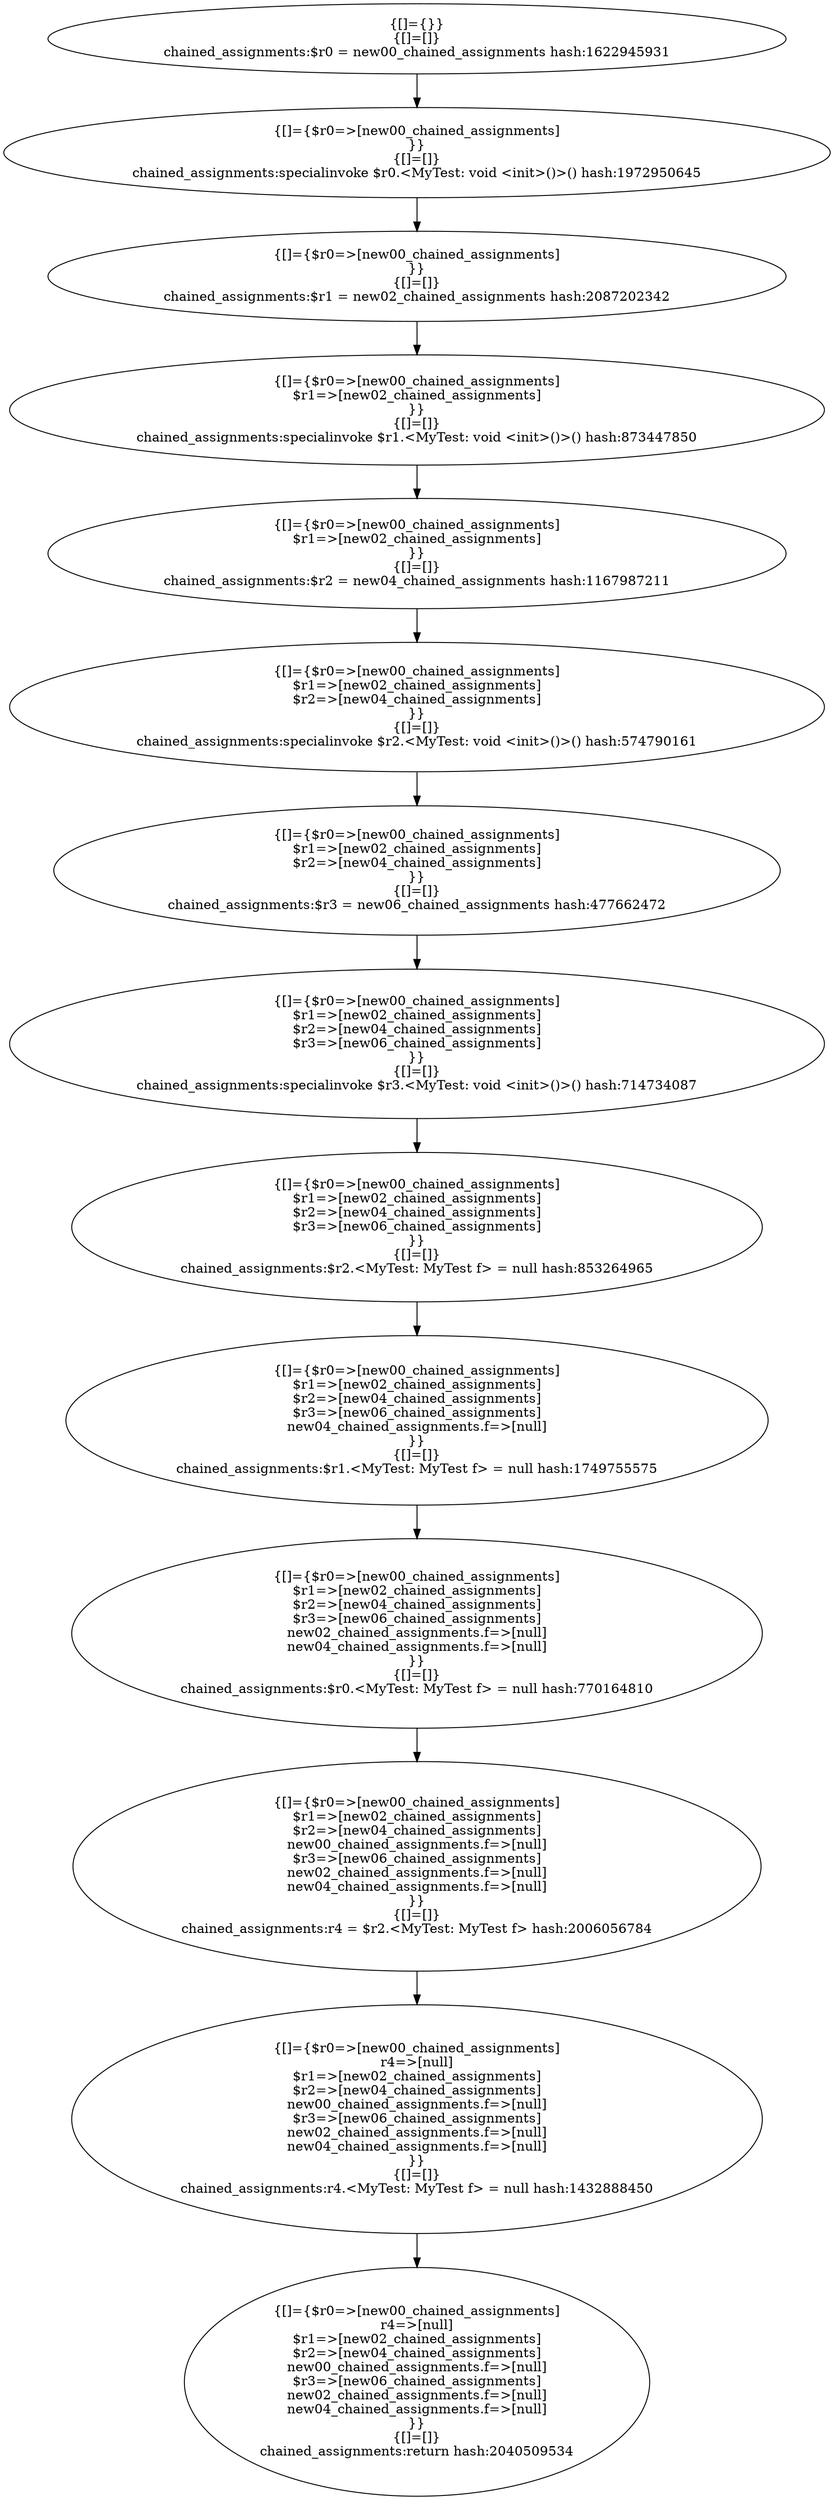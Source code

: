 digraph "./target2-mine/MyTest.chained_assignments" {
    "{[]={}}
{[]=[]}
chained_assignments:$r0 = new00_chained_assignments hash:1622945931";
    "{[]={$r0=>[new00_chained_assignments]
}}
{[]=[]}
chained_assignments:specialinvoke $r0.<MyTest: void <init>()>() hash:1972950645";
    "{[]={$r0=>[new00_chained_assignments]
}}
{[]=[]}
chained_assignments:$r1 = new02_chained_assignments hash:2087202342";
    "{[]={$r0=>[new00_chained_assignments]
$r1=>[new02_chained_assignments]
}}
{[]=[]}
chained_assignments:specialinvoke $r1.<MyTest: void <init>()>() hash:873447850";
    "{[]={$r0=>[new00_chained_assignments]
$r1=>[new02_chained_assignments]
}}
{[]=[]}
chained_assignments:$r2 = new04_chained_assignments hash:1167987211";
    "{[]={$r0=>[new00_chained_assignments]
$r1=>[new02_chained_assignments]
$r2=>[new04_chained_assignments]
}}
{[]=[]}
chained_assignments:specialinvoke $r2.<MyTest: void <init>()>() hash:574790161";
    "{[]={$r0=>[new00_chained_assignments]
$r1=>[new02_chained_assignments]
$r2=>[new04_chained_assignments]
}}
{[]=[]}
chained_assignments:$r3 = new06_chained_assignments hash:477662472";
    "{[]={$r0=>[new00_chained_assignments]
$r1=>[new02_chained_assignments]
$r2=>[new04_chained_assignments]
$r3=>[new06_chained_assignments]
}}
{[]=[]}
chained_assignments:specialinvoke $r3.<MyTest: void <init>()>() hash:714734087";
    "{[]={$r0=>[new00_chained_assignments]
$r1=>[new02_chained_assignments]
$r2=>[new04_chained_assignments]
$r3=>[new06_chained_assignments]
}}
{[]=[]}
chained_assignments:$r2.<MyTest: MyTest f> = null hash:853264965";
    "{[]={$r0=>[new00_chained_assignments]
$r1=>[new02_chained_assignments]
$r2=>[new04_chained_assignments]
$r3=>[new06_chained_assignments]
new04_chained_assignments.f=>[null]
}}
{[]=[]}
chained_assignments:$r1.<MyTest: MyTest f> = null hash:1749755575";
    "{[]={$r0=>[new00_chained_assignments]
$r1=>[new02_chained_assignments]
$r2=>[new04_chained_assignments]
$r3=>[new06_chained_assignments]
new02_chained_assignments.f=>[null]
new04_chained_assignments.f=>[null]
}}
{[]=[]}
chained_assignments:$r0.<MyTest: MyTest f> = null hash:770164810";
    "{[]={$r0=>[new00_chained_assignments]
$r1=>[new02_chained_assignments]
$r2=>[new04_chained_assignments]
new00_chained_assignments.f=>[null]
$r3=>[new06_chained_assignments]
new02_chained_assignments.f=>[null]
new04_chained_assignments.f=>[null]
}}
{[]=[]}
chained_assignments:r4 = $r2.<MyTest: MyTest f> hash:2006056784";
    "{[]={$r0=>[new00_chained_assignments]
r4=>[null]
$r1=>[new02_chained_assignments]
$r2=>[new04_chained_assignments]
new00_chained_assignments.f=>[null]
$r3=>[new06_chained_assignments]
new02_chained_assignments.f=>[null]
new04_chained_assignments.f=>[null]
}}
{[]=[]}
chained_assignments:r4.<MyTest: MyTest f> = null hash:1432888450";
    "{[]={$r0=>[new00_chained_assignments]
r4=>[null]
$r1=>[new02_chained_assignments]
$r2=>[new04_chained_assignments]
new00_chained_assignments.f=>[null]
$r3=>[new06_chained_assignments]
new02_chained_assignments.f=>[null]
new04_chained_assignments.f=>[null]
}}
{[]=[]}
chained_assignments:return hash:2040509534";
    "{[]={}}
{[]=[]}
chained_assignments:$r0 = new00_chained_assignments hash:1622945931"->"{[]={$r0=>[new00_chained_assignments]
}}
{[]=[]}
chained_assignments:specialinvoke $r0.<MyTest: void <init>()>() hash:1972950645";
    "{[]={$r0=>[new00_chained_assignments]
}}
{[]=[]}
chained_assignments:specialinvoke $r0.<MyTest: void <init>()>() hash:1972950645"->"{[]={$r0=>[new00_chained_assignments]
}}
{[]=[]}
chained_assignments:$r1 = new02_chained_assignments hash:2087202342";
    "{[]={$r0=>[new00_chained_assignments]
}}
{[]=[]}
chained_assignments:$r1 = new02_chained_assignments hash:2087202342"->"{[]={$r0=>[new00_chained_assignments]
$r1=>[new02_chained_assignments]
}}
{[]=[]}
chained_assignments:specialinvoke $r1.<MyTest: void <init>()>() hash:873447850";
    "{[]={$r0=>[new00_chained_assignments]
$r1=>[new02_chained_assignments]
}}
{[]=[]}
chained_assignments:specialinvoke $r1.<MyTest: void <init>()>() hash:873447850"->"{[]={$r0=>[new00_chained_assignments]
$r1=>[new02_chained_assignments]
}}
{[]=[]}
chained_assignments:$r2 = new04_chained_assignments hash:1167987211";
    "{[]={$r0=>[new00_chained_assignments]
$r1=>[new02_chained_assignments]
}}
{[]=[]}
chained_assignments:$r2 = new04_chained_assignments hash:1167987211"->"{[]={$r0=>[new00_chained_assignments]
$r1=>[new02_chained_assignments]
$r2=>[new04_chained_assignments]
}}
{[]=[]}
chained_assignments:specialinvoke $r2.<MyTest: void <init>()>() hash:574790161";
    "{[]={$r0=>[new00_chained_assignments]
$r1=>[new02_chained_assignments]
$r2=>[new04_chained_assignments]
}}
{[]=[]}
chained_assignments:specialinvoke $r2.<MyTest: void <init>()>() hash:574790161"->"{[]={$r0=>[new00_chained_assignments]
$r1=>[new02_chained_assignments]
$r2=>[new04_chained_assignments]
}}
{[]=[]}
chained_assignments:$r3 = new06_chained_assignments hash:477662472";
    "{[]={$r0=>[new00_chained_assignments]
$r1=>[new02_chained_assignments]
$r2=>[new04_chained_assignments]
}}
{[]=[]}
chained_assignments:$r3 = new06_chained_assignments hash:477662472"->"{[]={$r0=>[new00_chained_assignments]
$r1=>[new02_chained_assignments]
$r2=>[new04_chained_assignments]
$r3=>[new06_chained_assignments]
}}
{[]=[]}
chained_assignments:specialinvoke $r3.<MyTest: void <init>()>() hash:714734087";
    "{[]={$r0=>[new00_chained_assignments]
$r1=>[new02_chained_assignments]
$r2=>[new04_chained_assignments]
$r3=>[new06_chained_assignments]
}}
{[]=[]}
chained_assignments:specialinvoke $r3.<MyTest: void <init>()>() hash:714734087"->"{[]={$r0=>[new00_chained_assignments]
$r1=>[new02_chained_assignments]
$r2=>[new04_chained_assignments]
$r3=>[new06_chained_assignments]
}}
{[]=[]}
chained_assignments:$r2.<MyTest: MyTest f> = null hash:853264965";
    "{[]={$r0=>[new00_chained_assignments]
$r1=>[new02_chained_assignments]
$r2=>[new04_chained_assignments]
$r3=>[new06_chained_assignments]
}}
{[]=[]}
chained_assignments:$r2.<MyTest: MyTest f> = null hash:853264965"->"{[]={$r0=>[new00_chained_assignments]
$r1=>[new02_chained_assignments]
$r2=>[new04_chained_assignments]
$r3=>[new06_chained_assignments]
new04_chained_assignments.f=>[null]
}}
{[]=[]}
chained_assignments:$r1.<MyTest: MyTest f> = null hash:1749755575";
    "{[]={$r0=>[new00_chained_assignments]
$r1=>[new02_chained_assignments]
$r2=>[new04_chained_assignments]
$r3=>[new06_chained_assignments]
new04_chained_assignments.f=>[null]
}}
{[]=[]}
chained_assignments:$r1.<MyTest: MyTest f> = null hash:1749755575"->"{[]={$r0=>[new00_chained_assignments]
$r1=>[new02_chained_assignments]
$r2=>[new04_chained_assignments]
$r3=>[new06_chained_assignments]
new02_chained_assignments.f=>[null]
new04_chained_assignments.f=>[null]
}}
{[]=[]}
chained_assignments:$r0.<MyTest: MyTest f> = null hash:770164810";
    "{[]={$r0=>[new00_chained_assignments]
$r1=>[new02_chained_assignments]
$r2=>[new04_chained_assignments]
$r3=>[new06_chained_assignments]
new02_chained_assignments.f=>[null]
new04_chained_assignments.f=>[null]
}}
{[]=[]}
chained_assignments:$r0.<MyTest: MyTest f> = null hash:770164810"->"{[]={$r0=>[new00_chained_assignments]
$r1=>[new02_chained_assignments]
$r2=>[new04_chained_assignments]
new00_chained_assignments.f=>[null]
$r3=>[new06_chained_assignments]
new02_chained_assignments.f=>[null]
new04_chained_assignments.f=>[null]
}}
{[]=[]}
chained_assignments:r4 = $r2.<MyTest: MyTest f> hash:2006056784";
    "{[]={$r0=>[new00_chained_assignments]
$r1=>[new02_chained_assignments]
$r2=>[new04_chained_assignments]
new00_chained_assignments.f=>[null]
$r3=>[new06_chained_assignments]
new02_chained_assignments.f=>[null]
new04_chained_assignments.f=>[null]
}}
{[]=[]}
chained_assignments:r4 = $r2.<MyTest: MyTest f> hash:2006056784"->"{[]={$r0=>[new00_chained_assignments]
r4=>[null]
$r1=>[new02_chained_assignments]
$r2=>[new04_chained_assignments]
new00_chained_assignments.f=>[null]
$r3=>[new06_chained_assignments]
new02_chained_assignments.f=>[null]
new04_chained_assignments.f=>[null]
}}
{[]=[]}
chained_assignments:r4.<MyTest: MyTest f> = null hash:1432888450";
    "{[]={$r0=>[new00_chained_assignments]
r4=>[null]
$r1=>[new02_chained_assignments]
$r2=>[new04_chained_assignments]
new00_chained_assignments.f=>[null]
$r3=>[new06_chained_assignments]
new02_chained_assignments.f=>[null]
new04_chained_assignments.f=>[null]
}}
{[]=[]}
chained_assignments:r4.<MyTest: MyTest f> = null hash:1432888450"->"{[]={$r0=>[new00_chained_assignments]
r4=>[null]
$r1=>[new02_chained_assignments]
$r2=>[new04_chained_assignments]
new00_chained_assignments.f=>[null]
$r3=>[new06_chained_assignments]
new02_chained_assignments.f=>[null]
new04_chained_assignments.f=>[null]
}}
{[]=[]}
chained_assignments:return hash:2040509534";
}
